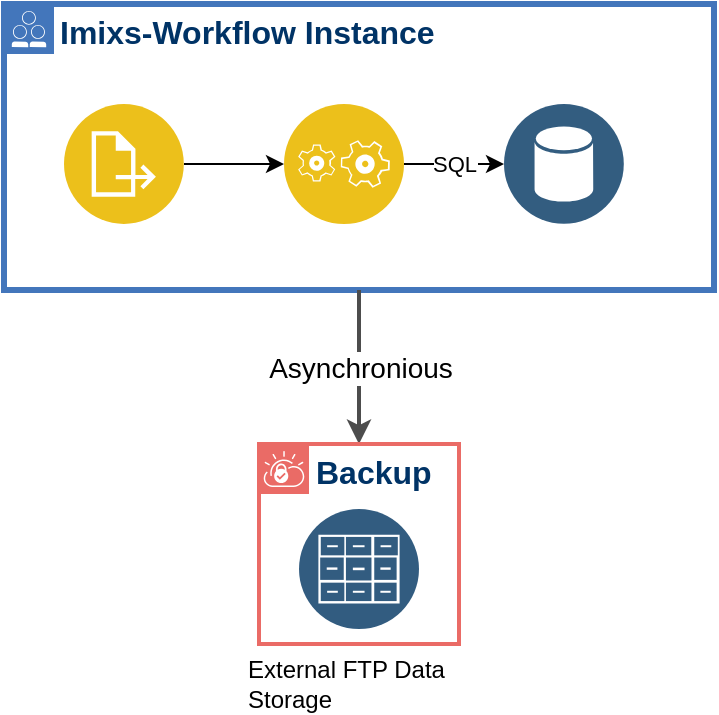 <mxfile version="13.7.3" type="device"><diagram id="B5nKMUZ4Oj4fQWvD0Bmc" name="Seite-1"><mxGraphModel dx="1102" dy="552" grid="1" gridSize="10" guides="1" tooltips="1" connect="1" arrows="1" fold="1" page="1" pageScale="1" pageWidth="827" pageHeight="1169" math="0" shadow="0"><root><mxCell id="0"/><mxCell id="1" parent="0"/><mxCell id="9wHzd0In4hkkjLLAUm8Q-2" value="Imixs-Workflow Instance" style="shape=mxgraph.ibm.box;prType=public;fontStyle=1;verticalAlign=top;align=left;spacingLeft=32;spacingTop=4;fillColor=none;rounded=0;whiteSpace=wrap;html=1;strokeColor=#4376BB;strokeWidth=3;dashed=0;container=1;spacing=-4;collapsible=0;expand=0;recursiveResize=0;fontSize=16;fontColor=#003366;" parent="1" vertex="1"><mxGeometry x="120" y="90" width="355" height="143" as="geometry"/></mxCell><mxCell id="DP6KaAkqQJaBblwpC9Mt-10" value="SQL" style="edgeStyle=orthogonalEdgeStyle;rounded=0;orthogonalLoop=1;jettySize=auto;html=1;" parent="9wHzd0In4hkkjLLAUm8Q-2" source="9wHzd0In4hkkjLLAUm8Q-9" target="DP6KaAkqQJaBblwpC9Mt-9" edge="1"><mxGeometry relative="1" as="geometry"/></mxCell><mxCell id="9wHzd0In4hkkjLLAUm8Q-9" value="" style="aspect=fixed;perimeter=ellipsePerimeter;html=1;align=center;shadow=0;dashed=0;fontColor=#4277BB;labelBackgroundColor=#ffffff;fontSize=12;spacingTop=3;image;image=img/lib/ibm/applications/application_logic.svg;" parent="9wHzd0In4hkkjLLAUm8Q-2" vertex="1"><mxGeometry x="140" y="50" width="60" height="60" as="geometry"/></mxCell><mxCell id="9wHzd0In4hkkjLLAUm8Q-11" style="edgeStyle=orthogonalEdgeStyle;rounded=0;orthogonalLoop=1;jettySize=auto;html=1;entryX=0;entryY=0.5;entryDx=0;entryDy=0;fontSize=15;" parent="9wHzd0In4hkkjLLAUm8Q-2" source="9wHzd0In4hkkjLLAUm8Q-10" target="9wHzd0In4hkkjLLAUm8Q-9" edge="1"><mxGeometry relative="1" as="geometry"/></mxCell><mxCell id="9wHzd0In4hkkjLLAUm8Q-10" value="" style="aspect=fixed;perimeter=ellipsePerimeter;html=1;align=center;shadow=0;dashed=0;fontColor=#4277BB;labelBackgroundColor=#ffffff;fontSize=12;spacingTop=3;image;image=img/lib/ibm/applications/annotate.svg;" parent="9wHzd0In4hkkjLLAUm8Q-2" vertex="1"><mxGeometry x="30" y="50" width="60" height="60" as="geometry"/></mxCell><mxCell id="DP6KaAkqQJaBblwpC9Mt-9" value="" style="aspect=fixed;perimeter=ellipsePerimeter;html=1;align=center;shadow=0;dashed=0;fontColor=#4277BB;labelBackgroundColor=#ffffff;fontSize=12;spacingTop=3;image;image=img/lib/ibm/data/data_services.svg;strokeColor=#EA6B66;" parent="9wHzd0In4hkkjLLAUm8Q-2" vertex="1"><mxGeometry x="250" y="50" width="60" height="60" as="geometry"/></mxCell><mxCell id="9wHzd0In4hkkjLLAUm8Q-32" value="Asynchronious" style="edgeStyle=orthogonalEdgeStyle;rounded=0;orthogonalLoop=1;jettySize=auto;html=1;strokeColor=#4D4D4D;strokeWidth=2;fontSize=14;fontColor=#000000;" parent="1" source="9wHzd0In4hkkjLLAUm8Q-2" target="DP6KaAkqQJaBblwpC9Mt-1" edge="1"><mxGeometry relative="1" as="geometry"><mxPoint x="700" y="470" as="targetPoint"/><mxPoint x="230" y="397.5" as="sourcePoint"/></mxGeometry></mxCell><mxCell id="9wHzd0In4hkkjLLAUm8Q-36" value="External FTP Data Storage" style="text;html=1;strokeColor=none;fillColor=none;align=left;verticalAlign=middle;whiteSpace=wrap;rounded=0;fontSize=12;fontColor=#000000;labelPosition=center;verticalLabelPosition=middle;" parent="1" vertex="1"><mxGeometry x="240" y="420" width="140" height="20" as="geometry"/></mxCell><mxCell id="DP6KaAkqQJaBblwpC9Mt-1" value="Backup" style="shape=mxgraph.ibm.box;prType=vpc;fontStyle=1;verticalAlign=top;align=left;spacingLeft=32;spacingTop=4;fillColor=none;rounded=0;whiteSpace=wrap;html=1;strokeWidth=2;dashed=0;container=1;spacing=-4;collapsible=0;expand=0;recursiveResize=0;fontSize=16;fontColor=#003366;strokeColor=#EA6B66;" parent="1" vertex="1"><mxGeometry x="247.5" y="310" width="100" height="100" as="geometry"/></mxCell><mxCell id="DP6KaAkqQJaBblwpC9Mt-4" value="" style="aspect=fixed;perimeter=ellipsePerimeter;html=1;align=center;shadow=0;dashed=0;fontColor=#4277BB;labelBackgroundColor=#ffffff;fontSize=12;spacingTop=3;image;image=img/lib/ibm/data/file_repository.svg;" parent="DP6KaAkqQJaBblwpC9Mt-1" vertex="1"><mxGeometry x="20" y="32.5" width="60" height="60" as="geometry"/></mxCell></root></mxGraphModel></diagram></mxfile>